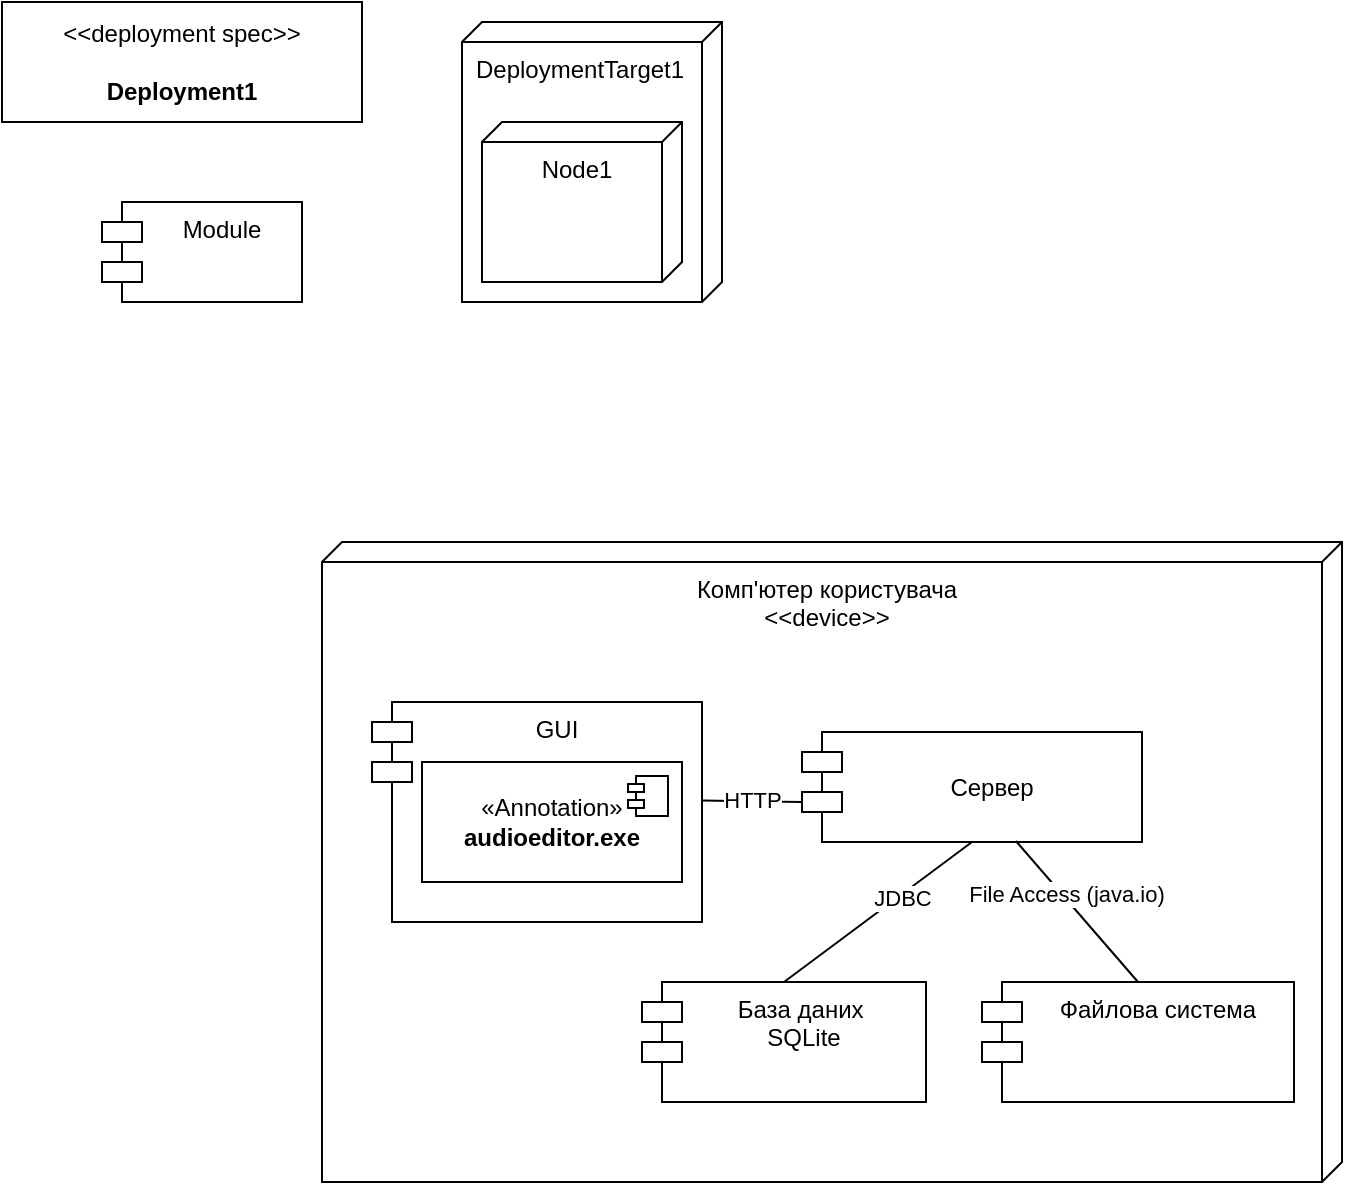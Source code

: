 <mxfile version="24.8.6">
  <diagram name="Сторінка-1" id="vb62iKHLegLthOpF_Zqu">
    <mxGraphModel dx="875" dy="471" grid="1" gridSize="10" guides="1" tooltips="1" connect="1" arrows="1" fold="1" page="1" pageScale="1" pageWidth="827" pageHeight="1169" math="0" shadow="0">
      <root>
        <mxCell id="0" />
        <mxCell id="1" parent="0" />
        <mxCell id="jAeTgM6JljHVVAUUvDI8-1" value="DeploymentTarget1" style="verticalAlign=top;align=left;shape=cube;size=10;direction=south;fontStyle=0;html=1;boundedLbl=1;spacingLeft=5;whiteSpace=wrap;" vertex="1" parent="1">
          <mxGeometry x="260" y="10" width="130" height="140" as="geometry" />
        </mxCell>
        <mxCell id="jAeTgM6JljHVVAUUvDI8-2" value="Node1" style="verticalAlign=top;align=center;shape=cube;size=10;direction=south;html=1;boundedLbl=1;spacingLeft=5;whiteSpace=wrap;" vertex="1" parent="jAeTgM6JljHVVAUUvDI8-1">
          <mxGeometry width="100" height="80" relative="1" as="geometry">
            <mxPoint x="10" y="50" as="offset" />
          </mxGeometry>
        </mxCell>
        <mxCell id="jAeTgM6JljHVVAUUvDI8-3" value="&amp;lt;&amp;lt;deployment spec&amp;gt;&amp;gt;&lt;br&gt;&lt;br&gt;&lt;b&gt;Deployment1&lt;/b&gt;" style="html=1;align=center;verticalAlign=middle;dashed=0;whiteSpace=wrap;" vertex="1" parent="1">
          <mxGeometry x="30" width="180" height="60" as="geometry" />
        </mxCell>
        <mxCell id="jAeTgM6JljHVVAUUvDI8-4" value="Module" style="shape=module;align=left;spacingLeft=20;align=center;verticalAlign=top;whiteSpace=wrap;html=1;" vertex="1" parent="1">
          <mxGeometry x="80" y="100" width="100" height="50" as="geometry" />
        </mxCell>
        <mxCell id="jAeTgM6JljHVVAUUvDI8-9" value="&lt;div&gt;&lt;span style=&quot;background-color: initial;&quot;&gt;Комп&#39;ютер користувача&lt;/span&gt;&lt;/div&gt;&lt;div&gt;&amp;lt;&amp;lt;device&amp;gt;&amp;gt;&lt;span style=&quot;background-color: initial;&quot;&gt;&lt;/span&gt;&lt;/div&gt;" style="verticalAlign=top;align=center;shape=cube;size=10;direction=south;fontStyle=0;html=1;boundedLbl=1;spacingLeft=5;whiteSpace=wrap;" vertex="1" parent="1">
          <mxGeometry x="190" y="270" width="510" height="320" as="geometry" />
        </mxCell>
        <mxCell id="jAeTgM6JljHVVAUUvDI8-15" value="GUI" style="shape=module;align=left;spacingLeft=20;align=center;verticalAlign=top;whiteSpace=wrap;html=1;" vertex="1" parent="1">
          <mxGeometry x="215" y="350" width="165" height="110" as="geometry" />
        </mxCell>
        <mxCell id="jAeTgM6JljHVVAUUvDI8-19" style="rounded=0;orthogonalLoop=1;jettySize=auto;html=1;exitX=0.5;exitY=1;exitDx=0;exitDy=0;entryX=0.5;entryY=0;entryDx=0;entryDy=0;endArrow=none;endFill=0;" edge="1" parent="1" source="jAeTgM6JljHVVAUUvDI8-16" target="jAeTgM6JljHVVAUUvDI8-18">
          <mxGeometry relative="1" as="geometry" />
        </mxCell>
        <mxCell id="jAeTgM6JljHVVAUUvDI8-20" value="JDBC" style="edgeLabel;html=1;align=center;verticalAlign=middle;resizable=0;points=[];" vertex="1" connectable="0" parent="jAeTgM6JljHVVAUUvDI8-19">
          <mxGeometry x="-0.23" y="1" relative="1" as="geometry">
            <mxPoint as="offset" />
          </mxGeometry>
        </mxCell>
        <mxCell id="jAeTgM6JljHVVAUUvDI8-16" value="&lt;div&gt;&lt;br&gt;&lt;/div&gt;Сервер" style="shape=module;align=left;spacingLeft=20;align=center;verticalAlign=top;whiteSpace=wrap;html=1;" vertex="1" parent="1">
          <mxGeometry x="430" y="365" width="170" height="55" as="geometry" />
        </mxCell>
        <mxCell id="jAeTgM6JljHVVAUUvDI8-18" value="База даних&amp;nbsp;&lt;div&gt;SQLite&lt;/div&gt;" style="shape=module;align=left;spacingLeft=20;align=center;verticalAlign=top;whiteSpace=wrap;html=1;" vertex="1" parent="1">
          <mxGeometry x="350" y="490" width="142" height="60" as="geometry" />
        </mxCell>
        <mxCell id="jAeTgM6JljHVVAUUvDI8-7" value="«Annotation»&lt;br&gt;&lt;b&gt;audioeditor.exe&lt;/b&gt;" style="html=1;dropTarget=0;whiteSpace=wrap;" vertex="1" parent="1">
          <mxGeometry x="240" y="380" width="130" height="60" as="geometry" />
        </mxCell>
        <mxCell id="jAeTgM6JljHVVAUUvDI8-8" value="" style="shape=module;jettyWidth=8;jettyHeight=4;" vertex="1" parent="jAeTgM6JljHVVAUUvDI8-7">
          <mxGeometry x="1" width="20" height="20" relative="1" as="geometry">
            <mxPoint x="-27" y="7" as="offset" />
          </mxGeometry>
        </mxCell>
        <mxCell id="jAeTgM6JljHVVAUUvDI8-21" value="Файлова система" style="shape=module;align=left;spacingLeft=20;align=center;verticalAlign=top;whiteSpace=wrap;html=1;" vertex="1" parent="1">
          <mxGeometry x="520" y="490" width="156" height="60" as="geometry" />
        </mxCell>
        <mxCell id="jAeTgM6JljHVVAUUvDI8-22" style="rounded=0;orthogonalLoop=1;jettySize=auto;html=1;entryX=0.5;entryY=0;entryDx=0;entryDy=0;exitX=0.629;exitY=0.991;exitDx=0;exitDy=0;exitPerimeter=0;endArrow=none;endFill=0;" edge="1" parent="1" source="jAeTgM6JljHVVAUUvDI8-16" target="jAeTgM6JljHVVAUUvDI8-21">
          <mxGeometry relative="1" as="geometry">
            <mxPoint x="535" y="431" as="sourcePoint" />
            <mxPoint x="418" y="500" as="targetPoint" />
          </mxGeometry>
        </mxCell>
        <mxCell id="jAeTgM6JljHVVAUUvDI8-23" value="File Access (java.io)" style="edgeLabel;html=1;align=center;verticalAlign=middle;resizable=0;points=[];" vertex="1" connectable="0" parent="jAeTgM6JljHVVAUUvDI8-22">
          <mxGeometry x="-0.23" y="1" relative="1" as="geometry">
            <mxPoint as="offset" />
          </mxGeometry>
        </mxCell>
        <mxCell id="jAeTgM6JljHVVAUUvDI8-26" style="rounded=0;orthogonalLoop=1;jettySize=auto;html=1;exitX=1;exitY=0.448;exitDx=0;exitDy=0;entryX=0;entryY=0;entryDx=0;entryDy=35;entryPerimeter=0;endArrow=none;endFill=0;exitPerimeter=0;" edge="1" parent="1" source="jAeTgM6JljHVVAUUvDI8-15" target="jAeTgM6JljHVVAUUvDI8-16">
          <mxGeometry relative="1" as="geometry" />
        </mxCell>
        <mxCell id="jAeTgM6JljHVVAUUvDI8-27" value="HTTP" style="edgeLabel;html=1;align=center;verticalAlign=middle;resizable=0;points=[];" vertex="1" connectable="0" parent="jAeTgM6JljHVVAUUvDI8-26">
          <mxGeometry x="-0.001" y="1" relative="1" as="geometry">
            <mxPoint as="offset" />
          </mxGeometry>
        </mxCell>
      </root>
    </mxGraphModel>
  </diagram>
</mxfile>
